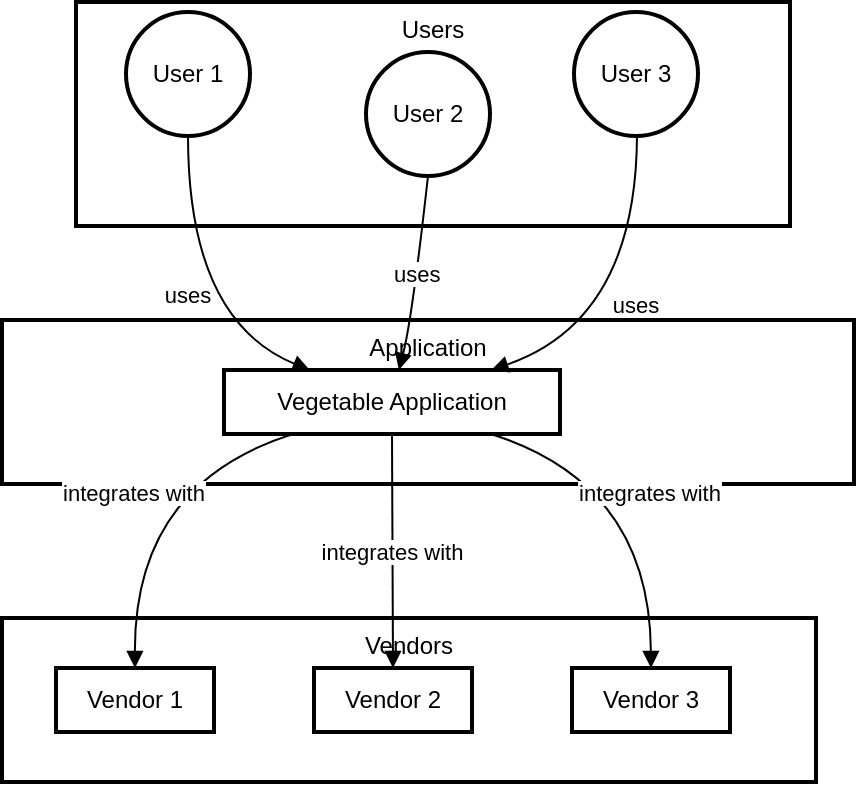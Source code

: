 <mxfile version="24.6.3" type="github">
  <diagram name="Page-1" id="gNcBQG6dhofmkJlkhqX6">
    <mxGraphModel dx="1343" dy="793" grid="1" gridSize="10" guides="1" tooltips="1" connect="1" arrows="1" fold="1" page="1" pageScale="1" pageWidth="827" pageHeight="1169" math="0" shadow="0">
      <root>
        <mxCell id="0" />
        <mxCell id="1" parent="0" />
        <mxCell id="2" value="Application" style="whiteSpace=wrap;strokeWidth=2;verticalAlign=top;" parent="1" vertex="1">
          <mxGeometry x="20" y="179" width="426" height="82" as="geometry" />
        </mxCell>
        <mxCell id="3" value="Vegetable Application" style="whiteSpace=wrap;strokeWidth=2;" parent="1" vertex="1">
          <mxGeometry x="131" y="204" width="168" height="32" as="geometry" />
        </mxCell>
        <mxCell id="4" value="Vendors" style="whiteSpace=wrap;strokeWidth=2;verticalAlign=top;" parent="1" vertex="1">
          <mxGeometry x="20" y="328" width="407" height="82" as="geometry" />
        </mxCell>
        <mxCell id="5" value="Vendor 1" style="whiteSpace=wrap;strokeWidth=2;" parent="1" vertex="1">
          <mxGeometry x="47" y="353" width="79" height="32" as="geometry" />
        </mxCell>
        <mxCell id="6" value="Vendor 2" style="whiteSpace=wrap;strokeWidth=2;" parent="1" vertex="1">
          <mxGeometry x="176" y="353" width="79" height="32" as="geometry" />
        </mxCell>
        <mxCell id="7" value="Vendor 3" style="whiteSpace=wrap;strokeWidth=2;" parent="1" vertex="1">
          <mxGeometry x="305" y="353" width="79" height="32" as="geometry" />
        </mxCell>
        <mxCell id="8" value="Users" style="whiteSpace=wrap;strokeWidth=2;verticalAlign=top;" parent="1" vertex="1">
          <mxGeometry x="57" y="20" width="357" height="112" as="geometry" />
        </mxCell>
        <mxCell id="9" value="User 1" style="ellipse;aspect=fixed;strokeWidth=2;whiteSpace=wrap;" parent="1" vertex="1">
          <mxGeometry x="82" y="25" width="62" height="62" as="geometry" />
        </mxCell>
        <mxCell id="10" value="User 2" style="ellipse;aspect=fixed;strokeWidth=2;whiteSpace=wrap;" parent="1" vertex="1">
          <mxGeometry x="202" y="45" width="62" height="62" as="geometry" />
        </mxCell>
        <mxCell id="11" value="User 3" style="ellipse;aspect=fixed;strokeWidth=2;whiteSpace=wrap;" parent="1" vertex="1">
          <mxGeometry x="306" y="25" width="62" height="62" as="geometry" />
        </mxCell>
        <mxCell id="12" value="uses" style="curved=1;startArrow=none;endArrow=block;exitX=0.5;exitY=1;entryX=0.26;entryY=0.01;" parent="1" source="9" target="3" edge="1">
          <mxGeometry relative="1" as="geometry">
            <Array as="points">
              <mxPoint x="113" y="179" />
            </Array>
          </mxGeometry>
        </mxCell>
        <mxCell id="13" value="uses" style="curved=1;startArrow=none;endArrow=block;exitX=0.5;exitY=1;entryX=0.52;entryY=0.01;" parent="1" source="10" target="3" edge="1">
          <mxGeometry relative="1" as="geometry">
            <Array as="points">
              <mxPoint x="225" y="179" />
            </Array>
          </mxGeometry>
        </mxCell>
        <mxCell id="14" value="uses" style="curved=1;startArrow=none;endArrow=block;exitX=0.51;exitY=1;entryX=0.79;entryY=0.01;" parent="1" source="11" target="3" edge="1">
          <mxGeometry relative="1" as="geometry">
            <Array as="points">
              <mxPoint x="337" y="179" />
            </Array>
          </mxGeometry>
        </mxCell>
        <mxCell id="15" value="integrates with" style="curved=1;startArrow=none;endArrow=block;exitX=0.2;exitY=1.01;entryX=0.5;entryY=0.01;" parent="1" source="3" target="5" edge="1">
          <mxGeometry relative="1" as="geometry">
            <Array as="points">
              <mxPoint x="86" y="261" />
            </Array>
          </mxGeometry>
        </mxCell>
        <mxCell id="16" value="integrates with" style="curved=1;startArrow=none;endArrow=block;exitX=0.5;exitY=1.01;entryX=0.5;entryY=0.01;" parent="1" source="3" target="6" edge="1">
          <mxGeometry relative="1" as="geometry">
            <Array as="points" />
          </mxGeometry>
        </mxCell>
        <mxCell id="17" value="integrates with" style="curved=1;startArrow=none;endArrow=block;exitX=0.8;exitY=1.01;entryX=0.5;entryY=0.01;" parent="1" source="3" target="7" edge="1">
          <mxGeometry relative="1" as="geometry">
            <Array as="points">
              <mxPoint x="344" y="261" />
            </Array>
          </mxGeometry>
        </mxCell>
      </root>
    </mxGraphModel>
  </diagram>
</mxfile>
